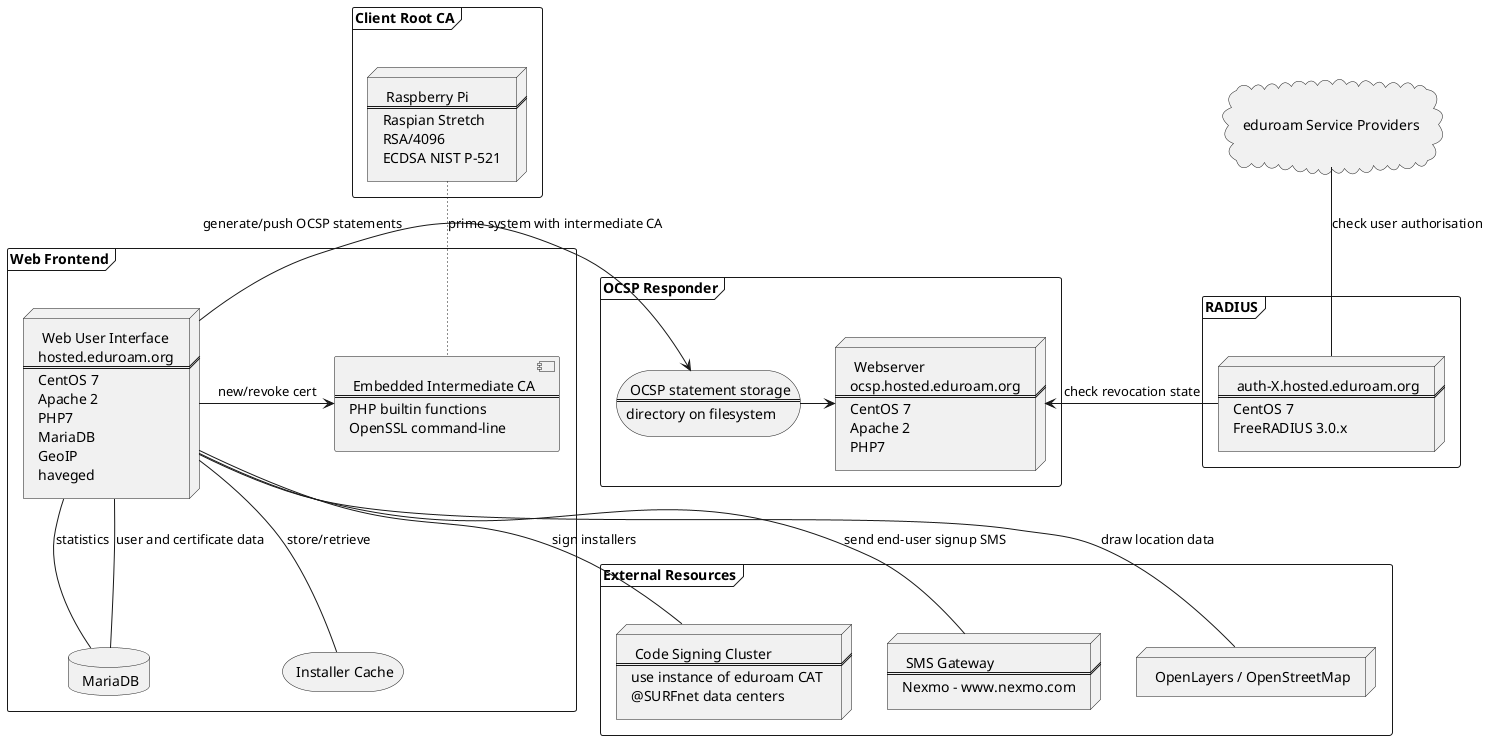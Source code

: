 @startuml
frame "Web Frontend"  {
node web [ Web User Interface
hosted.eduroam.org
===
CentOS 7
Apache 2
PHP7
MariaDB
GeoIP
haveged ]

database mysql [ MariaDB
]

component ca [ Embedded Intermediate CA
===
PHP builtin functions
OpenSSL command-line
]

storage cache [ Installer Cache
]
}

frame "OCSP Responder" {
node Webserver [ Webserver
ocsp.hosted.eduroam.org
===
CentOS 7
Apache 2
PHP7
]

storage ocspstore [ OCSP statement storage
===
directory on filesystem
]
}

frame "Client Root CA" {
node rootca [ Raspberry Pi
===
Raspian Stretch
RSA/4096
ECDSA NIST P-521
]
}

frame RADIUS {
node authX [ auth-X.hosted.eduroam.org
===
CentOS 7
FreeRADIUS 3.0.x
]

}
cloud sp [ 

eduroam Service Providers

]

frame "External Resources" {
node signer [ Code Signing Cluster
===
use instance of eduroam CAT 
@SURFnet data centers
]
node sms [ SMS Gateway
===
Nexmo - www.nexmo.com
]
node ol [ OpenLayers / OpenStreetMap
]
}
web -- mysql : statistics
web -- mysql : user and certificate data
web -> ca : new/revoke cert
web -- cache : store/retrieve
web -> ocspstore : generate/push OCSP statements
web -- signer : sign installers
web -- sms : send end-user signup SMS
web -- ol : draw location data
ocspstore -> Webserver
rootca ~~ ca : prime system with intermediate CA
authX -> Webserver : check revocation state
sp -- authX : check user authorisation
@enduml

